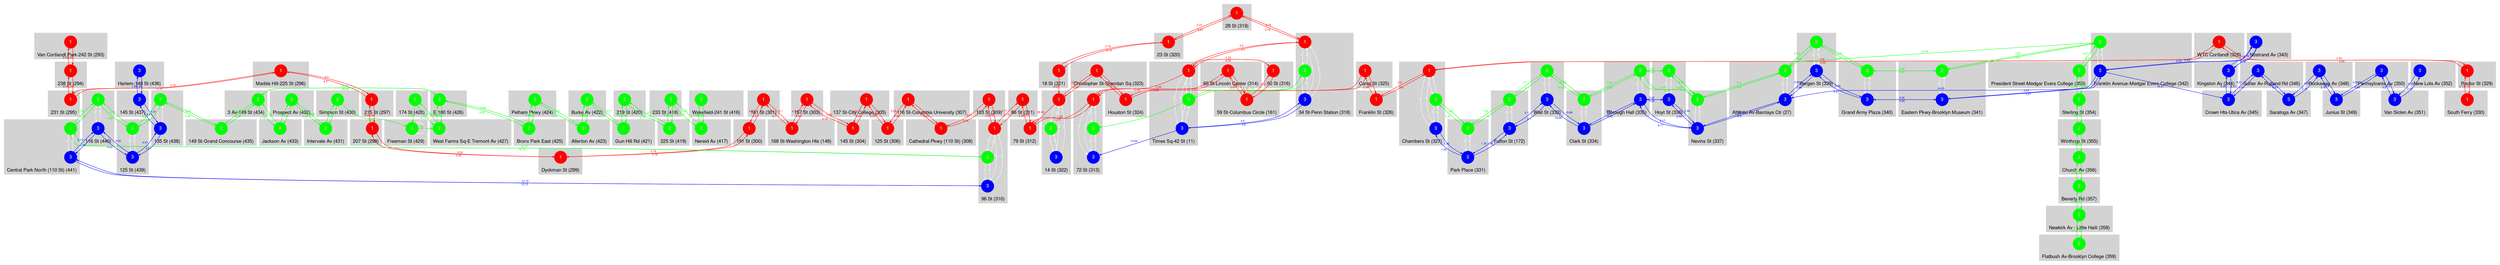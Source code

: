 
digraph G {
	fontname="Helvetica,Arial,sans-serif";
	node [fontname="Helvetica,Arial,sans-serif bold" labelloc="c" shape="circle"];
	edge [fontname="Helvetica,Arial,sans-serif" fontsize=8 arrowsize=0.5];
  
  subgraph cluster_293 {
    style=filled;
		color=lightgrey;
		labelloc="b";
		node [style=filled];
    node [label="1" color=red, fontcolor=gray]"293_1";
		label = "Van Cortlandt Park-242 St (293)";
	}

  subgraph cluster_294 {
    style=filled;
		color=lightgrey;
		labelloc="b";
		node [style=filled];
    node [label="1" color=red, fontcolor=gray]"294_1";
		label = "238 St (294)";
	}

  subgraph cluster_295 {
    style=filled;
		color=lightgrey;
		labelloc="b";
		node [style=filled];
    node [label="1" color=red, fontcolor=gray]"295_1";
		label = "231 St (295)";
	}

  subgraph cluster_296 {
    style=filled;
		color=lightgrey;
		labelloc="b";
		node [style=filled];
    node [label="1" color=red, fontcolor=gray]"296_1";
		label = "Marble Hill-225 St (296)";
	}

  subgraph cluster_297 {
    style=filled;
		color=lightgrey;
		labelloc="b";
		node [style=filled];
    node [label="1" color=red, fontcolor=gray]"297_1";
		label = "215 St (297)";
	}

  subgraph cluster_298 {
    style=filled;
		color=lightgrey;
		labelloc="b";
		node [style=filled];
    node [label="1" color=red, fontcolor=gray]"298_1";
		label = "207 St (298)";
	}

  subgraph cluster_299 {
    style=filled;
		color=lightgrey;
		labelloc="b";
		node [style=filled];
    node [label="1" color=red, fontcolor=gray]"299_1";
		label = "Dyckman St (299)";
	}

  subgraph cluster_300 {
    style=filled;
		color=lightgrey;
		labelloc="b";
		node [style=filled];
    node [label="1" color=red, fontcolor=gray]"300_1";
		label = "191 St (300)";
	}

  subgraph cluster_301 {
    style=filled;
		color=lightgrey;
		labelloc="b";
		node [style=filled];
    node [label="1" color=red, fontcolor=gray]"301_1";
		label = "181 St (301)";
	}

  subgraph cluster_303 {
    style=filled;
		color=lightgrey;
		labelloc="b";
		node [style=filled];
    node [label="1" color=red, fontcolor=gray]"303_1";
		label = "157 St (303)";
	}

  subgraph cluster_304 {
    style=filled;
		color=lightgrey;
		labelloc="b";
		node [style=filled];
    node [label="1" color=red, fontcolor=gray]"304_1";
		label = "145 St (304)";
	}

  subgraph cluster_305 {
    style=filled;
		color=lightgrey;
		labelloc="b";
		node [style=filled];
    node [label="1" color=red, fontcolor=gray]"305_1";
		label = "137 St-City College (305)";
	}

  subgraph cluster_306 {
    style=filled;
		color=lightgrey;
		labelloc="b";
		node [style=filled];
    node [label="1" color=red, fontcolor=gray]"306_1";
		label = "125 St (306)";
	}

  subgraph cluster_307 {
    style=filled;
		color=lightgrey;
		labelloc="b";
		node [style=filled];
    node [label="1" color=red, fontcolor=gray]"307_1";
		label = "116 St-Columbia University (307)";
	}

  subgraph cluster_308 {
    style=filled;
		color=lightgrey;
		labelloc="b";
		node [style=filled];
    node [label="1" color=red, fontcolor=gray]"308_1";
		label = "Cathedral Pkwy (110 St) (308)";
	}

  subgraph cluster_309 {
    style=filled;
		color=lightgrey;
		labelloc="b";
		node [style=filled];
    node [label="1" color=red, fontcolor=gray]"309_1";
		label = "103 St (309)";
	}

  subgraph cluster_311 {
    style=filled;
		color=lightgrey;
		labelloc="b";
		node [style=filled];
    node [label="1" color=red, fontcolor=gray]"311_1";
		label = "86 St (311)";
	}

  subgraph cluster_312 {
    style=filled;
		color=lightgrey;
		labelloc="b";
		node [style=filled];
    node [label="1" color=red, fontcolor=gray]"312_1";
		label = "79 St (312)";
	}

  subgraph cluster_314 {
    style=filled;
		color=lightgrey;
		labelloc="b";
		node [style=filled];
    node [label="1" color=red, fontcolor=gray]"314_1";
		label = "66 St-Lincoln Center (314)";
	}

  subgraph cluster_316 {
    style=filled;
		color=lightgrey;
		labelloc="b";
		node [style=filled];
    node [label="1" color=red, fontcolor=gray]"316_1";
		label = "50 St (316)";
	}

  subgraph cluster_319 {
    style=filled;
		color=lightgrey;
		labelloc="b";
		node [style=filled];
    node [label="1" color=red, fontcolor=gray]"319_1";
		label = "28 St (319)";
	}

  subgraph cluster_320 {
    style=filled;
		color=lightgrey;
		labelloc="b";
		node [style=filled];
    node [label="1" color=red, fontcolor=gray]"320_1";
		label = "23 St (320)";
	}

  subgraph cluster_321 {
    style=filled;
		color=lightgrey;
		labelloc="b";
		node [style=filled];
    node [label="1" color=red, fontcolor=gray]"321_1";
		label = "18 St (321)";
	}

  subgraph cluster_323 {
    style=filled;
		color=lightgrey;
		labelloc="b";
		node [style=filled];
    node [label="1" color=red, fontcolor=gray]"323_1";
		label = "Christopher St-Sheridan Sq (323)";
	}

  subgraph cluster_324 {
    style=filled;
		color=lightgrey;
		labelloc="b";
		node [style=filled];
    node [label="1" color=red, fontcolor=gray]"324_1";
		label = "Houston St (324)";
	}

  subgraph cluster_325 {
    style=filled;
		color=lightgrey;
		labelloc="b";
		node [style=filled];
    node [label="1" color=red, fontcolor=gray]"325_1";
		label = "Canal St (325)";
	}

  subgraph cluster_326 {
    style=filled;
		color=lightgrey;
		labelloc="b";
		node [style=filled];
    node [label="1" color=red, fontcolor=gray]"326_1";
		label = "Franklin St (326)";
	}

  subgraph cluster_328 {
    style=filled;
		color=lightgrey;
		labelloc="b";
		node [style=filled];
    node [label="1" color=red, fontcolor=gray]"328_1";
		label = "WTC Cortlandt (328)";
	}

  subgraph cluster_329 {
    style=filled;
		color=lightgrey;
		labelloc="b";
		node [style=filled];
    node [label="1" color=red, fontcolor=gray]"329_1";
		label = "Rector St (329)";
	}

  subgraph cluster_330 {
    style=filled;
		color=lightgrey;
		labelloc="b";
		node [style=filled];
    node [label="1" color=red, fontcolor=gray]"330_1";
		label = "South Ferry (330)";
	}

  subgraph cluster_416 {
    style=filled;
		color=lightgrey;
		labelloc="b";
		node [style=filled];
    node [label="2" color=green, fontcolor=gray]"416_2";
		label = "Wakefield-241 St (416)";
	}

  subgraph cluster_343 {
    style=filled;
		color=lightgrey;
		labelloc="b";
		node [style=filled];
    node [label="3" color=blue, fontcolor=gray]"343_3";
		label = "Nostrand Av (343)";
	}

  subgraph cluster_344 {
    style=filled;
		color=lightgrey;
		labelloc="b";
		node [style=filled];
    node [label="3" color=blue, fontcolor=gray]"344_3";
		label = "Kingston Av (344)";
	}

  subgraph cluster_346 {
    style=filled;
		color=lightgrey;
		labelloc="b";
		node [style=filled];
    node [label="3" color=blue, fontcolor=gray]"346_3";
		label = "Sutter Av-Rutland Rd (346)";
	}

  subgraph cluster_347 {
    style=filled;
		color=lightgrey;
		labelloc="b";
		node [style=filled];
    node [label="3" color=blue, fontcolor=gray]"347_3";
		label = "Saratoga Av (347)";
	}

  subgraph cluster_348 {
    style=filled;
		color=lightgrey;
		labelloc="b";
		node [style=filled];
    node [label="3" color=blue, fontcolor=gray]"348_3";
		label = "Rockaway Av (348)";
	}

  subgraph cluster_349 {
    style=filled;
		color=lightgrey;
		labelloc="b";
		node [style=filled];
    node [label="3" color=blue, fontcolor=gray]"349_3";
		label = "Junius St (349)";
	}

  subgraph cluster_350 {
    style=filled;
		color=lightgrey;
		labelloc="b";
		node [style=filled];
    node [label="3" color=blue, fontcolor=gray]"350_3";
		label = "Pennsylvania Av (350)";
	}

  subgraph cluster_351 {
    style=filled;
		color=lightgrey;
		labelloc="b";
		node [style=filled];
    node [label="3" color=blue, fontcolor=gray]"351_3";
		label = "Van Siclen Av (351)";
	}

  subgraph cluster_352 {
    style=filled;
		color=lightgrey;
		labelloc="b";
		node [style=filled];
    node [label="3" color=blue, fontcolor=gray]"352_3";
		label = "New Lots Av (352)";
	}

  subgraph cluster_436 {
    style=filled;
		color=lightgrey;
		labelloc="b";
		node [style=filled];
    node [label="3" color=blue, fontcolor=gray]"436_3";
		label = "Harlem-148 St (436)";
	}

  subgraph cluster_437 {
    style=filled;
		color=lightgrey;
		labelloc="b";
		node [style=filled];
    node [label="3" color=blue, fontcolor=gray]"437_3";
		label = "145 St (437)";
	}

  subgraph cluster_310 {
    style=filled;
		color=lightgrey;
		labelloc="b";
		node [style=filled];
    node [label="1" color=red, fontcolor=gray]"310_1";
		node [label="2" color=green, fontcolor=gray]"310_2";
		node [label="3" color=blue, fontcolor=gray]"310_3";
		label = "96 St (310)";
	}

  subgraph cluster_313 {
    style=filled;
		color=lightgrey;
		labelloc="b";
		node [style=filled];
    node [label="1" color=red, fontcolor=gray]"313_1";
		node [label="2" color=green, fontcolor=gray]"313_2";
		node [label="3" color=blue, fontcolor=gray]"313_3";
		label = "72 St (313)";
	}

  subgraph cluster_318 {
    style=filled;
		color=lightgrey;
		labelloc="b";
		node [style=filled];
    node [label="1" color=red, fontcolor=gray]"318_1";
		node [label="2" color=green, fontcolor=gray]"318_2";
		node [label="3" color=blue, fontcolor=gray]"318_3";
		label = "34 St-Penn Station (318)";
	}

  subgraph cluster_322 {
    style=filled;
		color=lightgrey;
		labelloc="b";
		node [style=filled];
    node [label="1" color=red, fontcolor=gray]"322_1";
		node [label="2" color=green, fontcolor=gray]"322_2";
		node [label="3" color=blue, fontcolor=gray]"322_3";
		label = "14 St (322)";
	}

  subgraph cluster_327 {
    style=filled;
		color=lightgrey;
		labelloc="b";
		node [style=filled];
    node [label="1" color=red, fontcolor=gray]"327_1";
		node [label="2" color=green, fontcolor=gray]"327_2";
		node [label="3" color=blue, fontcolor=gray]"327_3";
		label = "Chambers St (327)";
	}

  subgraph cluster_331 {
    style=filled;
		color=lightgrey;
		labelloc="b";
		node [style=filled];
    node [label="2" color=green, fontcolor=gray]"331_2";
		node [label="3" color=blue, fontcolor=gray]"331_3";
		label = "Park Place (331)";
	}

  subgraph cluster_333 {
    style=filled;
		color=lightgrey;
		labelloc="b";
		node [style=filled];
    node [label="2" color=green, fontcolor=gray]"333_2";
		node [label="3" color=blue, fontcolor=gray]"333_3";
		label = "Wall St (333)";
	}

  subgraph cluster_334 {
    style=filled;
		color=lightgrey;
		labelloc="b";
		node [style=filled];
    node [label="2" color=green, fontcolor=gray]"334_2";
		node [label="3" color=blue, fontcolor=gray]"334_3";
		label = "Clark St (334)";
	}

  subgraph cluster_336 {
    style=filled;
		color=lightgrey;
		labelloc="b";
		node [style=filled];
    node [label="2" color=green, fontcolor=gray]"336_2";
		node [label="3" color=blue, fontcolor=gray]"336_3";
		label = "Hoyt St (336)";
	}

  subgraph cluster_339 {
    style=filled;
		color=lightgrey;
		labelloc="b";
		node [style=filled];
    node [label="2" color=green, fontcolor=gray]"339_2";
		node [label="3" color=blue, fontcolor=gray]"339_3";
		label = "Bergen St (339)";
	}

  subgraph cluster_340 {
    style=filled;
		color=lightgrey;
		labelloc="b";
		node [style=filled];
    node [label="2" color=green, fontcolor=gray]"340_2";
		node [label="3" color=blue, fontcolor=gray]"340_3";
		label = "Grand Army Plaza (340)";
	}

  subgraph cluster_341 {
    style=filled;
		color=lightgrey;
		labelloc="b";
		node [style=filled];
    node [label="2" color=green, fontcolor=gray]"341_2";
		node [label="3" color=blue, fontcolor=gray]"341_3";
		label = "Eastern Pkwy-Brooklyn Museum (341)";
	}

  subgraph cluster_438 {
    style=filled;
		color=lightgrey;
		labelloc="b";
		node [style=filled];
    node [label="2" color=green, fontcolor=gray]"438_2";
		node [label="3" color=blue, fontcolor=gray]"438_3";
		label = "135 St (438)";
	}

  subgraph cluster_439 {
    style=filled;
		color=lightgrey;
		labelloc="b";
		node [style=filled];
    node [label="2" color=green, fontcolor=gray]"439_2";
		node [label="3" color=blue, fontcolor=gray]"439_3";
		label = "125 St (439)";
	}

  subgraph cluster_440 {
    style=filled;
		color=lightgrey;
		labelloc="b";
		node [style=filled];
    node [label="2" color=green, fontcolor=gray]"440_2";
		node [label="3" color=blue, fontcolor=gray]"440_3";
		label = "116 St (440)";
	}

  subgraph cluster_441 {
    style=filled;
		color=lightgrey;
		labelloc="b";
		node [style=filled];
    node [label="2" color=green, fontcolor=gray]"441_2";
		node [label="3" color=blue, fontcolor=gray]"441_3";
		label = "Central Park North (110 St) (441)";
	}

  subgraph cluster_335 {
    style=filled;
		color=lightgrey;
		labelloc="b";
		node [style=filled];
    node [label="2" color=green, fontcolor=gray]"335_2";
		node [label="3" color=blue, fontcolor=gray]"335_3";
		label = "Borough Hall (335)";
	}

  subgraph cluster_337 {
    style=filled;
		color=lightgrey;
		labelloc="b";
		node [style=filled];
    node [label="2" color=green, fontcolor=gray]"337_2";
		node [label="3" color=blue, fontcolor=gray]"337_3";
		label = "Nevins St (337)";
	}

  subgraph cluster_342 {
    style=filled;
		color=lightgrey;
		labelloc="b";
		node [style=filled];
    node [label="2" color=green, fontcolor=gray]"342_2";
		node [label="3" color=blue, fontcolor=gray]"342_3";
		label = "Franklin Avenue-Medgar Evers College (342)";
	}

  subgraph cluster_435 {
    style=filled;
		color=lightgrey;
		labelloc="b";
		node [style=filled];
    node [label="2" color=green, fontcolor=gray]"435_2";
		label = "149 St-Grand Concourse (435)";
	}

  subgraph cluster_353 {
    style=filled;
		color=lightgrey;
		labelloc="b";
		node [style=filled];
    node [label="2" color=green, fontcolor=gray]"353_2";
		label = "President Street-Medgar Evers College (353)";
	}

  subgraph cluster_354 {
    style=filled;
		color=lightgrey;
		labelloc="b";
		node [style=filled];
    node [label="2" color=green, fontcolor=gray]"354_2";
		label = "Sterling St (354)";
	}

  subgraph cluster_355 {
    style=filled;
		color=lightgrey;
		labelloc="b";
		node [style=filled];
    node [label="2" color=green, fontcolor=gray]"355_2";
		label = "Winthrop St (355)";
	}

  subgraph cluster_356 {
    style=filled;
		color=lightgrey;
		labelloc="b";
		node [style=filled];
    node [label="2" color=green, fontcolor=gray]"356_2";
		label = "Church Av (356)";
	}

  subgraph cluster_357 {
    style=filled;
		color=lightgrey;
		labelloc="b";
		node [style=filled];
    node [label="2" color=green, fontcolor=gray]"357_2";
		label = "Beverly Rd (357)";
	}

  subgraph cluster_358 {
    style=filled;
		color=lightgrey;
		labelloc="b";
		node [style=filled];
    node [label="2" color=green, fontcolor=gray]"358_2";
		label = "Newkirk Av - Little Haiti (358)";
	}

  subgraph cluster_359 {
    style=filled;
		color=lightgrey;
		labelloc="b";
		node [style=filled];
    node [label="2" color=green, fontcolor=gray]"359_2";
		label = "Flatbush Av-Brooklyn College (359)";
	}

  subgraph cluster_417 {
    style=filled;
		color=lightgrey;
		labelloc="b";
		node [style=filled];
    node [label="2" color=green, fontcolor=gray]"417_2";
		label = "Nereid Av (417)";
	}

  subgraph cluster_418 {
    style=filled;
		color=lightgrey;
		labelloc="b";
		node [style=filled];
    node [label="2" color=green, fontcolor=gray]"418_2";
		label = "233 St (418)";
	}

  subgraph cluster_419 {
    style=filled;
		color=lightgrey;
		labelloc="b";
		node [style=filled];
    node [label="2" color=green, fontcolor=gray]"419_2";
		label = "225 St (419)";
	}

  subgraph cluster_420 {
    style=filled;
		color=lightgrey;
		labelloc="b";
		node [style=filled];
    node [label="2" color=green, fontcolor=gray]"420_2";
		label = "219 St (420)";
	}

  subgraph cluster_421 {
    style=filled;
		color=lightgrey;
		labelloc="b";
		node [style=filled];
    node [label="2" color=green, fontcolor=gray]"421_2";
		label = "Gun Hill Rd (421)";
	}

  subgraph cluster_422 {
    style=filled;
		color=lightgrey;
		labelloc="b";
		node [style=filled];
    node [label="2" color=green, fontcolor=gray]"422_2";
		label = "Burke Av (422)";
	}

  subgraph cluster_423 {
    style=filled;
		color=lightgrey;
		labelloc="b";
		node [style=filled];
    node [label="2" color=green, fontcolor=gray]"423_2";
		label = "Allerton Av (423)";
	}

  subgraph cluster_424 {
    style=filled;
		color=lightgrey;
		labelloc="b";
		node [style=filled];
    node [label="2" color=green, fontcolor=gray]"424_2";
		label = "Pelham Pkwy (424)";
	}

  subgraph cluster_425 {
    style=filled;
		color=lightgrey;
		labelloc="b";
		node [style=filled];
    node [label="2" color=green, fontcolor=gray]"425_2";
		label = "Bronx Park East (425)";
	}

  subgraph cluster_426 {
    style=filled;
		color=lightgrey;
		labelloc="b";
		node [style=filled];
    node [label="2" color=green, fontcolor=gray]"426_2";
		label = "E 180 St (426)";
	}

  subgraph cluster_427 {
    style=filled;
		color=lightgrey;
		labelloc="b";
		node [style=filled];
    node [label="2" color=green, fontcolor=gray]"427_2";
		label = "West Farms Sq-E Tremont Av (427)";
	}

  subgraph cluster_428 {
    style=filled;
		color=lightgrey;
		labelloc="b";
		node [style=filled];
    node [label="2" color=green, fontcolor=gray]"428_2";
		label = "174 St (428)";
	}

  subgraph cluster_429 {
    style=filled;
		color=lightgrey;
		labelloc="b";
		node [style=filled];
    node [label="2" color=green, fontcolor=gray]"429_2";
		label = "Freeman St (429)";
	}

  subgraph cluster_430 {
    style=filled;
		color=lightgrey;
		labelloc="b";
		node [style=filled];
    node [label="2" color=green, fontcolor=gray]"430_2";
		label = "Simpson St (430)";
	}

  subgraph cluster_431 {
    style=filled;
		color=lightgrey;
		labelloc="b";
		node [style=filled];
    node [label="2" color=green, fontcolor=gray]"431_2";
		label = "Intervale Av (431)";
	}

  subgraph cluster_432 {
    style=filled;
		color=lightgrey;
		labelloc="b";
		node [style=filled];
    node [label="2" color=green, fontcolor=gray]"432_2";
		label = "Prospect Av (432)";
	}

  subgraph cluster_433 {
    style=filled;
		color=lightgrey;
		labelloc="b";
		node [style=filled];
    node [label="2" color=green, fontcolor=gray]"433_2";
		label = "Jackson Av (433)";
	}

  subgraph cluster_434 {
    style=filled;
		color=lightgrey;
		labelloc="b";
		node [style=filled];
    node [label="2" color=green, fontcolor=gray]"434_2";
		label = "3 Av-149 St (434)";
	}

  subgraph cluster_345 {
    style=filled;
		color=lightgrey;
		labelloc="b";
		node [style=filled];
    node [label="3" color=blue, fontcolor=gray]"345_3";
		label = "Crown Hts-Utica Av (345)";
	}

  subgraph cluster_161 {
    style=filled;
		color=lightgrey;
		labelloc="b";
		node [style=filled];
    node [label="1" color=red, fontcolor=gray]"161_1";
		label = "59 St-Columbus Circle (161)";
	}

  subgraph cluster_148 {
    style=filled;
		color=lightgrey;
		labelloc="b";
		node [style=filled];
    node [label="1" color=red, fontcolor=gray]"148_1";
		label = "168 St-Washington Hts (148)";
	}

  subgraph cluster_172 {
    style=filled;
		color=lightgrey;
		labelloc="b";
		node [style=filled];
    node [label="2" color=green, fontcolor=gray]"172_2";
		node [label="3" color=blue, fontcolor=gray]"172_3";
		label = "Fulton St (172)";
	}

  subgraph cluster_27 {
    style=filled;
		color=lightgrey;
		labelloc="b";
		node [style=filled];
    node [label="2" color=green, fontcolor=gray]"27_2";
		node [label="3" color=blue, fontcolor=gray]"27_3";
		label = "Atlantic Av-Barclays Ctr (27)";
	}

  subgraph cluster_11 {
    style=filled;
		color=lightgrey;
		labelloc="b";
		node [style=filled];
    node [label="1" color=red, fontcolor=gray]"11_1";
		node [label="2" color=green, fontcolor=gray]"11_2";
		node [label="3" color=blue, fontcolor=gray]"11_3";
		label = "Times Sq-42 St (11)";
	}

  "293_1" -> "294_1"[xlabel=2.94, color=red fontcolor=red fontsize=8 arrowsize=0.5];
	"294_1" -> "293_1"[xlabel=2.94, color=red fontcolor=red fontsize=8 arrowsize=0.5];
	"294_1" -> "295_1"[xlabel=4.04, color=red fontcolor=red fontsize=8 arrowsize=0.5];
	"295_1" -> "296_1"[xlabel=3.79, color=red fontcolor=red fontsize=8 arrowsize=0.5];
	"295_1" -> "294_1"[xlabel=4.04, color=red fontcolor=red fontsize=8 arrowsize=0.5];
	"296_1" -> "295_1"[xlabel=3.79, color=red fontcolor=red fontsize=8 arrowsize=0.5];
	"296_1" -> "297_1"[xlabel=4.3, color=red fontcolor=red fontsize=8 arrowsize=0.5];
	"297_1" -> "296_1"[xlabel=4.3, color=red fontcolor=red fontsize=8 arrowsize=0.5];
	"297_1" -> "298_1"[xlabel=3.44, color=red fontcolor=red fontsize=8 arrowsize=0.5];
	"298_1" -> "297_1"[xlabel=3.44, color=red fontcolor=red fontsize=8 arrowsize=0.5];
	"298_1" -> "299_1"[xlabel=4.52, color=red fontcolor=red fontsize=8 arrowsize=0.5];
	"299_1" -> "298_1"[xlabel=4.52, color=red fontcolor=red fontsize=8 arrowsize=0.5];
	"299_1" -> "300_1"[xlabel=3.78, color=red fontcolor=red fontsize=8 arrowsize=0.5];
	"300_1" -> "299_1"[xlabel=3.78, color=red fontcolor=red fontsize=8 arrowsize=0.5];
	"300_1" -> "301_1"[xlabel=4.07, color=red fontcolor=red fontsize=8 arrowsize=0.5];
	"301_1" -> "300_1"[xlabel=4.07, color=red fontcolor=red fontsize=8 arrowsize=0.5];
	"301_1" -> "148_1"[xlabel=6.1, color=red fontcolor=red fontsize=8 arrowsize=0.5];
	"303_1" -> "148_1"[xlabel=4.91, color=red fontcolor=red fontsize=8 arrowsize=0.5];
	"303_1" -> "304_1"[xlabel=5.33, color=red fontcolor=red fontsize=8 arrowsize=0.5];
	"304_1" -> "303_1"[xlabel=5.33, color=red fontcolor=red fontsize=8 arrowsize=0.5];
	"304_1" -> "305_1"[xlabel=3.23, color=red fontcolor=red fontsize=8 arrowsize=0.5];
	"305_1" -> "304_1"[xlabel=3.23, color=red fontcolor=red fontsize=8 arrowsize=0.5];
	"305_1" -> "306_1"[xlabel=4.57, color=red fontcolor=red fontsize=8 arrowsize=0.5];
	"306_1" -> "305_1"[xlabel=4.57, color=red fontcolor=red fontsize=8 arrowsize=0.5];
	"306_1" -> "307_1"[xlabel=5.59, color=red fontcolor=red fontsize=8 arrowsize=0.5];
	"307_1" -> "306_1"[xlabel=5.59, color=red fontcolor=red fontsize=8 arrowsize=0.5];
	"307_1" -> "308_1"[xlabel=2.67, color=red fontcolor=red fontsize=8 arrowsize=0.5];
	"308_1" -> "307_1"[xlabel=2.67, color=red fontcolor=red fontsize=8 arrowsize=0.5];
	"308_1" -> "309_1"[xlabel=2.74, color=red fontcolor=red fontsize=8 arrowsize=0.5];
	"309_1" -> "308_1"[xlabel=2.74, color=red fontcolor=red fontsize=8 arrowsize=0.5];
	"309_1" -> "310_1"[xlabel=3.9, color=red fontcolor=red fontsize=8 arrowsize=0.5];
	"311_1" -> "310_1"[xlabel=3.77, color=red fontcolor=red fontsize=8 arrowsize=0.5];
	"311_1" -> "312_1"[xlabel=3.44, color=red fontcolor=red fontsize=8 arrowsize=0.5];
	"312_1" -> "313_1"[xlabel=3.36, color=red fontcolor=red fontsize=8 arrowsize=0.5];
	"312_1" -> "311_1"[xlabel=3.44, color=red fontcolor=red fontsize=8 arrowsize=0.5];
	"314_1" -> "313_1"[xlabel=2.88, color=red fontcolor=red fontsize=8 arrowsize=0.5];
	"314_1" -> "161_1"[xlabel=2.97, color=red fontcolor=red fontsize=8 arrowsize=0.5];
	"316_1" -> "161_1"[xlabel=3.97, color=red fontcolor=red fontsize=8 arrowsize=0.5];
	"316_1" -> "11_1"[xlabel=4.39, color=red fontcolor=red fontsize=8 arrowsize=0.5];
	"319_1" -> "318_1"[xlabel=2.25, color=red fontcolor=red fontsize=8 arrowsize=0.5];
	"319_1" -> "320_1"[xlabel=2.23, color=red fontcolor=red fontsize=8 arrowsize=0.5];
	"320_1" -> "319_1"[xlabel=2.23, color=red fontcolor=red fontsize=8 arrowsize=0.5];
	"320_1" -> "321_1"[xlabel=2.16, color=red fontcolor=red fontsize=8 arrowsize=0.5];
	"321_1" -> "320_1"[xlabel=2.16, color=red fontcolor=red fontsize=8 arrowsize=0.5];
	"321_1" -> "322_1"[xlabel=2.28, color=red fontcolor=red fontsize=8 arrowsize=0.5];
	"323_1" -> "322_1"[xlabel=2.97, color=red fontcolor=red fontsize=8 arrowsize=0.5];
	"323_1" -> "324_1"[xlabel=3.29, color=red fontcolor=red fontsize=8 arrowsize=0.5];
	"324_1" -> "323_1"[xlabel=3.29, color=red fontcolor=red fontsize=8 arrowsize=0.5];
	"324_1" -> "325_1"[xlabel=3.15, color=red fontcolor=red fontsize=8 arrowsize=0.5];
	"325_1" -> "324_1"[xlabel=3.15, color=red fontcolor=red fontsize=8 arrowsize=0.5];
	"325_1" -> "326_1"[xlabel=2.06, color=red fontcolor=red fontsize=8 arrowsize=0.5];
	"326_1" -> "325_1"[xlabel=2.06, color=red fontcolor=red fontsize=8 arrowsize=0.5];
	"326_1" -> "327_1"[xlabel=2.6, color=red fontcolor=red fontsize=8 arrowsize=0.5];
	"328_1" -> "327_1"[xlabel=2.68, color=red fontcolor=red fontsize=8 arrowsize=0.5];
	"328_1" -> "329_1"[xlabel=2.65, color=red fontcolor=red fontsize=8 arrowsize=0.5];
	"329_1" -> "328_1"[xlabel=2.65, color=red fontcolor=red fontsize=8 arrowsize=0.5];
	"329_1" -> "330_1"[xlabel=3.13, color=red fontcolor=red fontsize=8 arrowsize=0.5];
	"330_1" -> "329_1"[xlabel=3.13, color=red fontcolor=red fontsize=8 arrowsize=0.5];
	"416_2" -> "417_2"[xlabel=3.48, color=green fontcolor=green fontsize=8 arrowsize=0.5];
	"343_3" -> "342_3"[xlabel=4.43, color=blue fontcolor=blue fontsize=8 arrowsize=0.5];
	"343_3" -> "344_3"[xlabel=4.78, color=blue fontcolor=blue fontsize=8 arrowsize=0.5];
	"344_3" -> "343_3"[xlabel=4.78, color=blue fontcolor=blue fontsize=8 arrowsize=0.5];
	"344_3" -> "345_3"[xlabel=5.31, color=blue fontcolor=blue fontsize=8 arrowsize=0.5];
	"346_3" -> "345_3"[xlabel=6.41, color=blue fontcolor=blue fontsize=8 arrowsize=0.5];
	"346_3" -> "347_3"[xlabel=4.07, color=blue fontcolor=blue fontsize=8 arrowsize=0.5];
	"347_3" -> "346_3"[xlabel=4.07, color=blue fontcolor=blue fontsize=8 arrowsize=0.5];
	"347_3" -> "348_3"[xlabel=4.29, color=blue fontcolor=blue fontsize=8 arrowsize=0.5];
	"348_3" -> "347_3"[xlabel=4.29, color=blue fontcolor=blue fontsize=8 arrowsize=0.5];
	"348_3" -> "349_3"[xlabel=3.78, color=blue fontcolor=blue fontsize=8 arrowsize=0.5];
	"349_3" -> "348_3"[xlabel=3.78, color=blue fontcolor=blue fontsize=8 arrowsize=0.5];
	"349_3" -> "350_3"[xlabel=4.39, color=blue fontcolor=blue fontsize=8 arrowsize=0.5];
	"350_3" -> "349_3"[xlabel=4.39, color=blue fontcolor=blue fontsize=8 arrowsize=0.5];
	"350_3" -> "351_3"[xlabel=3.2, color=blue fontcolor=blue fontsize=8 arrowsize=0.5];
	"351_3" -> "350_3"[xlabel=3.2, color=blue fontcolor=blue fontsize=8 arrowsize=0.5];
	"351_3" -> "352_3"[xlabel=3.09, color=blue fontcolor=blue fontsize=8 arrowsize=0.5];
	"352_3" -> "351_3"[xlabel=3.09, color=blue fontcolor=blue fontsize=8 arrowsize=0.5];
	"436_3" -> "437_3"[xlabel=1.99, color=blue fontcolor=blue fontsize=8 arrowsize=0.5];
	"437_3" -> "436_3"[xlabel=1.99, color=blue fontcolor=blue fontsize=8 arrowsize=0.5];
	"437_3" -> "438_3"[xlabel=4.41, color=blue fontcolor=blue fontsize=8 arrowsize=0.5];
	"310_1" -> "310_2"[xlabel=2, color=white fontcolor=white fontsize=8 arrowsize=0.5];
	"310_1" -> "310_3"[xlabel=2, color=white fontcolor=white fontsize=8 arrowsize=0.5];
	"310_1" -> "309_1"[xlabel=3.9, color=red fontcolor=red fontsize=8 arrowsize=0.5];
	"310_1" -> "311_1"[xlabel=3.77, color=red fontcolor=red fontsize=8 arrowsize=0.5];
	"310_2" -> "310_1"[xlabel=2, color=white fontcolor=white fontsize=8 arrowsize=0.5];
	"310_2" -> "310_3"[xlabel=2, color=white fontcolor=white fontsize=8 arrowsize=0.5];
	"310_2" -> "441_2"[xlabel=12.15, color=green fontcolor=green fontsize=8 arrowsize=0.5];
	"310_3" -> "310_1"[xlabel=2, color=white fontcolor=white fontsize=8 arrowsize=0.5];
	"310_3" -> "310_2"[xlabel=2, color=white fontcolor=white fontsize=8 arrowsize=0.5];
	"310_3" -> "441_3"[xlabel=12.15, color=blue fontcolor=blue fontsize=8 arrowsize=0.5];
	"313_1" -> "313_2"[xlabel=2, color=white fontcolor=white fontsize=8 arrowsize=0.5];
	"313_1" -> "313_3"[xlabel=2, color=white fontcolor=white fontsize=8 arrowsize=0.5];
	"313_1" -> "312_1"[xlabel=3.36, color=red fontcolor=red fontsize=8 arrowsize=0.5];
	"313_1" -> "314_1"[xlabel=2.88, color=red fontcolor=red fontsize=8 arrowsize=0.5];
	"313_2" -> "313_1"[xlabel=2, color=white fontcolor=white fontsize=8 arrowsize=0.5];
	"313_2" -> "313_3"[xlabel=2, color=white fontcolor=white fontsize=8 arrowsize=0.5];
	"313_3" -> "313_1"[xlabel=2, color=white fontcolor=white fontsize=8 arrowsize=0.5];
	"313_3" -> "313_2"[xlabel=2, color=white fontcolor=white fontsize=8 arrowsize=0.5];
	"318_1" -> "318_2"[xlabel=2, color=white fontcolor=white fontsize=8 arrowsize=0.5];
	"318_1" -> "318_3"[xlabel=2, color=white fontcolor=white fontsize=8 arrowsize=0.5];
	"318_1" -> "11_1"[xlabel=3.5, color=red fontcolor=red fontsize=8 arrowsize=0.5];
	"318_1" -> "319_1"[xlabel=2.25, color=red fontcolor=red fontsize=8 arrowsize=0.5];
	"318_2" -> "318_1"[xlabel=2, color=white fontcolor=white fontsize=8 arrowsize=0.5];
	"318_2" -> "318_3"[xlabel=2, color=white fontcolor=white fontsize=8 arrowsize=0.5];
	"318_2" -> "11_2"[xlabel=3.5, color=green fontcolor=green fontsize=8 arrowsize=0.5];
	"318_3" -> "318_1"[xlabel=2, color=white fontcolor=white fontsize=8 arrowsize=0.5];
	"318_3" -> "318_2"[xlabel=2, color=white fontcolor=white fontsize=8 arrowsize=0.5];
	"318_3" -> "11_3"[xlabel=3.5, color=blue fontcolor=blue fontsize=8 arrowsize=0.5];
	"322_1" -> "322_2"[xlabel=2, color=white fontcolor=white fontsize=8 arrowsize=0.5];
	"322_1" -> "322_3"[xlabel=2, color=white fontcolor=white fontsize=8 arrowsize=0.5];
	"322_1" -> "312_1"[xlabel=28.95, color=red fontcolor=red fontsize=8 arrowsize=0.5];
	"322_1" -> "323_1"[xlabel=2.97, color=red fontcolor=red fontsize=8 arrowsize=0.5];
	"322_2" -> "322_1"[xlabel=2, color=white fontcolor=white fontsize=8 arrowsize=0.5];
	"322_2" -> "322_3"[xlabel=2, color=white fontcolor=white fontsize=8 arrowsize=0.5];
	"322_3" -> "322_1"[xlabel=2, color=white fontcolor=white fontsize=8 arrowsize=0.5];
	"322_3" -> "322_2"[xlabel=2, color=white fontcolor=white fontsize=8 arrowsize=0.5];
	"327_1" -> "327_2"[xlabel=2, color=white fontcolor=white fontsize=8 arrowsize=0.5];
	"327_1" -> "327_3"[xlabel=2, color=white fontcolor=white fontsize=8 arrowsize=0.5];
	"327_1" -> "326_1"[xlabel=2.6, color=red fontcolor=red fontsize=8 arrowsize=0.5];
	"327_1" -> "328_1"[xlabel=2.68, color=red fontcolor=red fontsize=8 arrowsize=0.5];
	"327_2" -> "327_1"[xlabel=2, color=white fontcolor=white fontsize=8 arrowsize=0.5];
	"327_2" -> "327_3"[xlabel=2, color=white fontcolor=white fontsize=8 arrowsize=0.5];
	"327_2" -> "331_2"[xlabel=1.42, color=green fontcolor=green fontsize=8 arrowsize=0.5];
	"327_3" -> "327_1"[xlabel=2, color=white fontcolor=white fontsize=8 arrowsize=0.5];
	"327_3" -> "327_2"[xlabel=2, color=white fontcolor=white fontsize=8 arrowsize=0.5];
	"327_3" -> "331_3"[xlabel=1.42, color=blue fontcolor=blue fontsize=8 arrowsize=0.5];
	"331_2" -> "331_3"[xlabel=2, color=white fontcolor=white fontsize=8 arrowsize=0.5];
	"331_2" -> "327_2"[xlabel=1.42, color=green fontcolor=green fontsize=8 arrowsize=0.5];
	"331_2" -> "172_2"[xlabel=1.76, color=green fontcolor=green fontsize=8 arrowsize=0.5];
	"331_3" -> "331_2"[xlabel=2, color=white fontcolor=white fontsize=8 arrowsize=0.5];
	"331_3" -> "327_3"[xlabel=1.42, color=blue fontcolor=blue fontsize=8 arrowsize=0.5];
	"331_3" -> "172_3"[xlabel=1.76, color=blue fontcolor=blue fontsize=8 arrowsize=0.5];
	"333_2" -> "333_3"[xlabel=2, color=white fontcolor=white fontsize=8 arrowsize=0.5];
	"333_2" -> "334_2"[xlabel=10.66, color=green fontcolor=green fontsize=8 arrowsize=0.5];
	"333_2" -> "172_2"[xlabel=2.1, color=green fontcolor=green fontsize=8 arrowsize=0.5];
	"333_3" -> "333_2"[xlabel=2, color=white fontcolor=white fontsize=8 arrowsize=0.5];
	"333_3" -> "334_3"[xlabel=10.66, color=blue fontcolor=blue fontsize=8 arrowsize=0.5];
	"333_3" -> "172_3"[xlabel=2.1, color=blue fontcolor=blue fontsize=8 arrowsize=0.5];
	"334_2" -> "334_3"[xlabel=2, color=white fontcolor=white fontsize=8 arrowsize=0.5];
	"334_2" -> "333_2"[xlabel=10.66, color=green fontcolor=green fontsize=8 arrowsize=0.5];
	"334_2" -> "335_2"[xlabel=3.02, color=green fontcolor=green fontsize=8 arrowsize=0.5];
	"334_3" -> "334_2"[xlabel=2, color=white fontcolor=white fontsize=8 arrowsize=0.5];
	"334_3" -> "333_3"[xlabel=10.66, color=blue fontcolor=blue fontsize=8 arrowsize=0.5];
	"334_3" -> "335_3"[xlabel=3.02, color=blue fontcolor=blue fontsize=8 arrowsize=0.5];
	"336_2" -> "336_3"[xlabel=2, color=white fontcolor=white fontsize=8 arrowsize=0.5];
	"336_2" -> "337_2"[xlabel=2.94, color=green fontcolor=green fontsize=8 arrowsize=0.5];
	"336_2" -> "335_2"[xlabel=3.22, color=green fontcolor=green fontsize=8 arrowsize=0.5];
	"336_3" -> "336_2"[xlabel=2, color=white fontcolor=white fontsize=8 arrowsize=0.5];
	"336_3" -> "337_3"[xlabel=2.94, color=blue fontcolor=blue fontsize=8 arrowsize=0.5];
	"336_3" -> "335_3"[xlabel=3.22, color=blue fontcolor=blue fontsize=8 arrowsize=0.5];
	"339_2" -> "339_3"[xlabel=2, color=white fontcolor=white fontsize=8 arrowsize=0.5];
	"339_2" -> "340_2"[xlabel=3.97, color=green fontcolor=green fontsize=8 arrowsize=0.5];
	"339_2" -> "27_2"[xlabel=2.69, color=green fontcolor=green fontsize=8 arrowsize=0.5];
	"339_3" -> "339_2"[xlabel=2, color=white fontcolor=white fontsize=8 arrowsize=0.5];
	"339_3" -> "340_3"[xlabel=3.97, color=blue fontcolor=blue fontsize=8 arrowsize=0.5];
	"339_3" -> "27_3"[xlabel=2.69, color=blue fontcolor=blue fontsize=8 arrowsize=0.5];
	"340_2" -> "340_3"[xlabel=2, color=white fontcolor=white fontsize=8 arrowsize=0.5];
	"340_2" -> "341_2"[xlabel=4.26, color=green fontcolor=green fontsize=8 arrowsize=0.5];
	"340_2" -> "339_2"[xlabel=3.97, color=green fontcolor=green fontsize=8 arrowsize=0.5];
	"340_3" -> "340_2"[xlabel=2, color=white fontcolor=white fontsize=8 arrowsize=0.5];
	"340_3" -> "341_3"[xlabel=4.26, color=blue fontcolor=blue fontsize=8 arrowsize=0.5];
	"340_3" -> "339_3"[xlabel=3.97, color=blue fontcolor=blue fontsize=8 arrowsize=0.5];
	"341_2" -> "341_3"[xlabel=2, color=white fontcolor=white fontsize=8 arrowsize=0.5];
	"341_2" -> "342_2"[xlabel=3.67, color=green fontcolor=green fontsize=8 arrowsize=0.5];
	"341_2" -> "340_2"[xlabel=4.26, color=green fontcolor=green fontsize=8 arrowsize=0.5];
	"341_3" -> "341_2"[xlabel=2, color=white fontcolor=white fontsize=8 arrowsize=0.5];
	"341_3" -> "342_3"[xlabel=3.67, color=blue fontcolor=blue fontsize=8 arrowsize=0.5];
	"341_3" -> "340_3"[xlabel=4.26, color=blue fontcolor=blue fontsize=8 arrowsize=0.5];
	"438_2" -> "438_3"[xlabel=2, color=white fontcolor=white fontsize=8 arrowsize=0.5];
	"438_2" -> "435_2"[xlabel=8.43, color=green fontcolor=green fontsize=8 arrowsize=0.5];
	"438_2" -> "439_2"[xlabel=4.61, color=green fontcolor=green fontsize=8 arrowsize=0.5];
	"438_3" -> "438_2"[xlabel=2, color=white fontcolor=white fontsize=8 arrowsize=0.5];
	"438_3" -> "437_3"[xlabel=4.41, color=blue fontcolor=blue fontsize=8 arrowsize=0.5];
	"438_3" -> "439_3"[xlabel=4.61, color=blue fontcolor=blue fontsize=8 arrowsize=0.5];
	"439_2" -> "439_3"[xlabel=2, color=white fontcolor=white fontsize=8 arrowsize=0.5];
	"439_2" -> "438_2"[xlabel=4.61, color=green fontcolor=green fontsize=8 arrowsize=0.5];
	"439_2" -> "440_2"[xlabel=4.02, color=green fontcolor=green fontsize=8 arrowsize=0.5];
	"439_3" -> "439_2"[xlabel=2, color=white fontcolor=white fontsize=8 arrowsize=0.5];
	"439_3" -> "438_3"[xlabel=4.61, color=blue fontcolor=blue fontsize=8 arrowsize=0.5];
	"439_3" -> "440_3"[xlabel=4.02, color=blue fontcolor=blue fontsize=8 arrowsize=0.5];
	"440_2" -> "440_3"[xlabel=2, color=white fontcolor=white fontsize=8 arrowsize=0.5];
	"440_2" -> "439_2"[xlabel=4.02, color=green fontcolor=green fontsize=8 arrowsize=0.5];
	"440_2" -> "441_2"[xlabel=2.15, color=green fontcolor=green fontsize=8 arrowsize=0.5];
	"440_3" -> "440_2"[xlabel=2, color=white fontcolor=white fontsize=8 arrowsize=0.5];
	"440_3" -> "439_3"[xlabel=4.02, color=blue fontcolor=blue fontsize=8 arrowsize=0.5];
	"440_3" -> "441_3"[xlabel=2.15, color=blue fontcolor=blue fontsize=8 arrowsize=0.5];
	"441_2" -> "441_3"[xlabel=2, color=white fontcolor=white fontsize=8 arrowsize=0.5];
	"441_2" -> "440_2"[xlabel=2.15, color=green fontcolor=green fontsize=8 arrowsize=0.5];
	"441_2" -> "310_2"[xlabel=12.15, color=green fontcolor=green fontsize=8 arrowsize=0.5];
	"441_3" -> "441_2"[xlabel=2, color=white fontcolor=white fontsize=8 arrowsize=0.5];
	"441_3" -> "440_3"[xlabel=2.15, color=blue fontcolor=blue fontsize=8 arrowsize=0.5];
	"441_3" -> "310_3"[xlabel=12.15, color=blue fontcolor=blue fontsize=8 arrowsize=0.5];
	"335_2" -> "335_3"[xlabel=2, color=white fontcolor=white fontsize=8 arrowsize=0.5];
	"335_2" -> "336_2"[xlabel=3.22, color=green fontcolor=green fontsize=8 arrowsize=0.5];
	"335_2" -> "337_2"[xlabel=6.17, color=green fontcolor=green fontsize=8 arrowsize=0.5];
	"335_2" -> "334_2"[xlabel=3.02, color=green fontcolor=green fontsize=8 arrowsize=0.5];
	"335_3" -> "335_2"[xlabel=2, color=white fontcolor=white fontsize=8 arrowsize=0.5];
	"335_3" -> "336_3"[xlabel=3.22, color=blue fontcolor=blue fontsize=8 arrowsize=0.5];
	"335_3" -> "337_3"[xlabel=6.17, color=blue fontcolor=blue fontsize=8 arrowsize=0.5];
	"335_3" -> "334_3"[xlabel=3.02, color=blue fontcolor=blue fontsize=8 arrowsize=0.5];
	"337_2" -> "337_3"[xlabel=2, color=white fontcolor=white fontsize=8 arrowsize=0.5];
	"337_2" -> "27_2"[xlabel=2.8, color=green fontcolor=green fontsize=8 arrowsize=0.5];
	"337_2" -> "335_2"[xlabel=6.17, color=green fontcolor=green fontsize=8 arrowsize=0.5];
	"337_2" -> "336_2"[xlabel=2.94, color=green fontcolor=green fontsize=8 arrowsize=0.5];
	"337_3" -> "337_2"[xlabel=2, color=white fontcolor=white fontsize=8 arrowsize=0.5];
	"337_3" -> "27_3"[xlabel=2.8, color=blue fontcolor=blue fontsize=8 arrowsize=0.5];
	"337_3" -> "335_3"[xlabel=6.17, color=blue fontcolor=blue fontsize=8 arrowsize=0.5];
	"337_3" -> "336_3"[xlabel=2.94, color=blue fontcolor=blue fontsize=8 arrowsize=0.5];
	"342_2" -> "342_3"[xlabel=2, color=white fontcolor=white fontsize=8 arrowsize=0.5];
	"342_2" -> "353_2"[xlabel=4.57, color=green fontcolor=green fontsize=8 arrowsize=0.5];
	"342_2" -> "341_2"[xlabel=3.67, color=green fontcolor=green fontsize=8 arrowsize=0.5];
	"342_2" -> "27_2"[xlabel=14.03, color=green fontcolor=green fontsize=8 arrowsize=0.5];
	"342_3" -> "342_2"[xlabel=2, color=white fontcolor=white fontsize=8 arrowsize=0.5];
	"342_3" -> "345_3"[xlabel=14.51, color=blue fontcolor=blue fontsize=8 arrowsize=0.5];
	"342_3" -> "343_3"[xlabel=4.43, color=blue fontcolor=blue fontsize=8 arrowsize=0.5];
	"342_3" -> "341_3"[xlabel=3.67, color=blue fontcolor=blue fontsize=8 arrowsize=0.5];
	"342_3" -> "27_3"[xlabel=14.03, color=blue fontcolor=blue fontsize=8 arrowsize=0.5];
	"435_2" -> "434_2"[xlabel=5.32, color=green fontcolor=green fontsize=8 arrowsize=0.5];
	"435_2" -> "438_2"[xlabel=8.43, color=green fontcolor=green fontsize=8 arrowsize=0.5];
	"353_2" -> "342_2"[xlabel=4.57, color=green fontcolor=green fontsize=8 arrowsize=0.5];
	"353_2" -> "354_2"[xlabel=2.96, color=green fontcolor=green fontsize=8 arrowsize=0.5];
	"354_2" -> "353_2"[xlabel=2.96, color=green fontcolor=green fontsize=8 arrowsize=0.5];
	"354_2" -> "355_2"[xlabel=3.52, color=green fontcolor=green fontsize=8 arrowsize=0.5];
	"355_2" -> "354_2"[xlabel=3.52, color=green fontcolor=green fontsize=8 arrowsize=0.5];
	"355_2" -> "356_2"[xlabel=3.36, color=green fontcolor=green fontsize=8 arrowsize=0.5];
	"356_2" -> "357_2"[xlabel=3.32, color=green fontcolor=green fontsize=8 arrowsize=0.5];
	"356_2" -> "355_2"[xlabel=3.36, color=green fontcolor=green fontsize=8 arrowsize=0.5];
	"357_2" -> "356_2"[xlabel=3.32, color=green fontcolor=green fontsize=8 arrowsize=0.5];
	"357_2" -> "358_2"[xlabel=2.97, color=green fontcolor=green fontsize=8 arrowsize=0.5];
	"358_2" -> "359_2"[xlabel=4.12, color=green fontcolor=green fontsize=8 arrowsize=0.5];
	"358_2" -> "357_2"[xlabel=2.97, color=green fontcolor=green fontsize=8 arrowsize=0.5];
	"359_2" -> "358_2"[xlabel=4.12, color=green fontcolor=green fontsize=8 arrowsize=0.5];
	"417_2" -> "416_2"[xlabel=3.48, color=green fontcolor=green fontsize=8 arrowsize=0.5];
	"417_2" -> "418_2"[xlabel=3.47, color=green fontcolor=green fontsize=8 arrowsize=0.5];
	"418_2" -> "417_2"[xlabel=3.47, color=green fontcolor=green fontsize=8 arrowsize=0.5];
	"418_2" -> "419_2"[xlabel=3.4, color=green fontcolor=green fontsize=8 arrowsize=0.5];
	"419_2" -> "418_2"[xlabel=3.4, color=green fontcolor=green fontsize=8 arrowsize=0.5];
	"419_2" -> "420_2"[xlabel=2.71, color=green fontcolor=green fontsize=8 arrowsize=0.5];
	"420_2" -> "419_2"[xlabel=2.71, color=green fontcolor=green fontsize=8 arrowsize=0.5];
	"420_2" -> "421_2"[xlabel=4.05, color=green fontcolor=green fontsize=8 arrowsize=0.5];
	"421_2" -> "420_2"[xlabel=4.05, color=green fontcolor=green fontsize=8 arrowsize=0.5];
	"421_2" -> "422_2"[xlabel=3.77, color=green fontcolor=green fontsize=8 arrowsize=0.5];
	"422_2" -> "421_2"[xlabel=3.77, color=green fontcolor=green fontsize=8 arrowsize=0.5];
	"422_2" -> "423_2"[xlabel=3.39, color=green fontcolor=green fontsize=8 arrowsize=0.5];
	"423_2" -> "422_2"[xlabel=3.39, color=green fontcolor=green fontsize=8 arrowsize=0.5];
	"423_2" -> "424_2"[xlabel=4.76, color=green fontcolor=green fontsize=8 arrowsize=0.5];
	"424_2" -> "423_2"[xlabel=4.76, color=green fontcolor=green fontsize=8 arrowsize=0.5];
	"424_2" -> "425_2"[xlabel=4.83, color=green fontcolor=green fontsize=8 arrowsize=0.5];
	"425_2" -> "424_2"[xlabel=4.83, color=green fontcolor=green fontsize=8 arrowsize=0.5];
	"425_2" -> "426_2"[xlabel=4.92, color=green fontcolor=green fontsize=8 arrowsize=0.5];
	"426_2" -> "425_2"[xlabel=4.92, color=green fontcolor=green fontsize=8 arrowsize=0.5];
	"426_2" -> "427_2"[xlabel=3.88, color=green fontcolor=green fontsize=8 arrowsize=0.5];
	"426_2" -> "434_2"[xlabel=29.44, color=green fontcolor=green fontsize=8 arrowsize=0.5];
	"427_2" -> "426_2"[xlabel=3.88, color=green fontcolor=green fontsize=8 arrowsize=0.5];
	"427_2" -> "428_2"[xlabel=4.74, color=green fontcolor=green fontsize=8 arrowsize=0.5];
	"428_2" -> "427_2"[xlabel=4.74, color=green fontcolor=green fontsize=8 arrowsize=0.5];
	"428_2" -> "429_2"[xlabel=4.82, color=green fontcolor=green fontsize=8 arrowsize=0.5];
	"429_2" -> "427_2"[xlabel=9.01, color=green fontcolor=green fontsize=8 arrowsize=0.5];
	"429_2" -> "429_2"[xlabel=0.0, color=white fontcolor=white fontsize=8 arrowsize=0.5];
	"430_2" -> "429_2"[xlabel=3.47, color=green fontcolor=green fontsize=8 arrowsize=0.5];
	"430_2" -> "431_2"[xlabel=2.37, color=green fontcolor=green fontsize=8 arrowsize=0.5];
	"431_2" -> "430_2"[xlabel=2.37, color=green fontcolor=green fontsize=8 arrowsize=0.5];
	"431_2" -> "432_2"[xlabel=3.26, color=green fontcolor=green fontsize=8 arrowsize=0.5];
	"432_2" -> "433_2"[xlabel=3.9, color=green fontcolor=green fontsize=8 arrowsize=0.5];
	"432_2" -> "431_2"[xlabel=3.26, color=green fontcolor=green fontsize=8 arrowsize=0.5];
	"433_2" -> "432_2"[xlabel=3.9, color=green fontcolor=green fontsize=8 arrowsize=0.5];
	"433_2" -> "434_2"[xlabel=5.72, color=green fontcolor=green fontsize=8 arrowsize=0.5];
	"434_2" -> "435_2"[xlabel=5.32, color=green fontcolor=green fontsize=8 arrowsize=0.5];
	"434_2" -> "433_2"[xlabel=5.72, color=green fontcolor=green fontsize=8 arrowsize=0.5];
	"434_2" -> "426_2"[xlabel=29.44, color=green fontcolor=green fontsize=8 arrowsize=0.5];
	"345_3" -> "346_3"[xlabel=6.41, color=blue fontcolor=blue fontsize=8 arrowsize=0.5];
	"345_3" -> "344_3"[xlabel=5.31, color=blue fontcolor=blue fontsize=8 arrowsize=0.5];
	"161_1" -> "316_1"[xlabel=3.97, color=red fontcolor=red fontsize=8 arrowsize=0.5];
	"161_1" -> "314_1"[xlabel=2.97, color=red fontcolor=red fontsize=8 arrowsize=0.5];
	"148_1" -> "301_1"[xlabel=6.1, color=red fontcolor=red fontsize=8 arrowsize=0.5];
	"148_1" -> "303_1"[xlabel=4.91, color=red fontcolor=red fontsize=8 arrowsize=0.5];
	"172_2" -> "172_3"[xlabel=2, color=white fontcolor=white fontsize=8 arrowsize=0.5];
	"172_2" -> "331_2"[xlabel=1.76, color=green fontcolor=green fontsize=8 arrowsize=0.5];
	"172_2" -> "333_2"[xlabel=2.1, color=green fontcolor=green fontsize=8 arrowsize=0.5];
	"172_3" -> "172_2"[xlabel=2, color=white fontcolor=white fontsize=8 arrowsize=0.5];
	"172_3" -> "331_3"[xlabel=1.76, color=blue fontcolor=blue fontsize=8 arrowsize=0.5];
	"172_3" -> "333_3"[xlabel=2.1, color=blue fontcolor=blue fontsize=8 arrowsize=0.5];
	"27_2" -> "27_3"[xlabel=2, color=white fontcolor=white fontsize=8 arrowsize=0.5];
	"27_2" -> "339_2"[xlabel=2.69, color=green fontcolor=green fontsize=8 arrowsize=0.5];
	"27_2" -> "337_2"[xlabel=2.8, color=green fontcolor=green fontsize=8 arrowsize=0.5];
	"27_3" -> "27_2"[xlabel=2, color=white fontcolor=white fontsize=8 arrowsize=0.5];
	"27_3" -> "339_3"[xlabel=2.69, color=blue fontcolor=blue fontsize=8 arrowsize=0.5];
	"27_3" -> "337_3"[xlabel=2.8, color=blue fontcolor=blue fontsize=8 arrowsize=0.5];
	"11_1" -> "11_2"[xlabel=2, color=white fontcolor=white fontsize=8 arrowsize=0.5];
	"11_1" -> "11_3"[xlabel=2, color=white fontcolor=white fontsize=8 arrowsize=0.5];
	"11_1" -> "318_1"[xlabel=3.5, color=red fontcolor=red fontsize=8 arrowsize=0.5];
	"11_1" -> "316_1"[xlabel=4.39, color=red fontcolor=red fontsize=8 arrowsize=0.5];
	"11_1" -> "313_1"[xlabel=13.94, color=red fontcolor=red fontsize=8 arrowsize=0.5];
	"11_2" -> "11_1"[xlabel=2, color=white fontcolor=white fontsize=8 arrowsize=0.5];
	"11_2" -> "11_3"[xlabel=2, color=white fontcolor=white fontsize=8 arrowsize=0.5];
	"11_2" -> "318_2"[xlabel=3.5, color=green fontcolor=green fontsize=8 arrowsize=0.5];
	"11_2" -> "313_2"[xlabel=13.94, color=green fontcolor=green fontsize=8 arrowsize=0.5];
	"11_3" -> "11_1"[xlabel=2, color=white fontcolor=white fontsize=8 arrowsize=0.5];
	"11_3" -> "11_2"[xlabel=2, color=white fontcolor=white fontsize=8 arrowsize=0.5];
	"11_3" -> "318_3"[xlabel=3.5, color=blue fontcolor=blue fontsize=8 arrowsize=0.5];
	"11_3" -> "313_3"[xlabel=13.94, color=blue fontcolor=blue fontsize=8 arrowsize=0.5];

}
